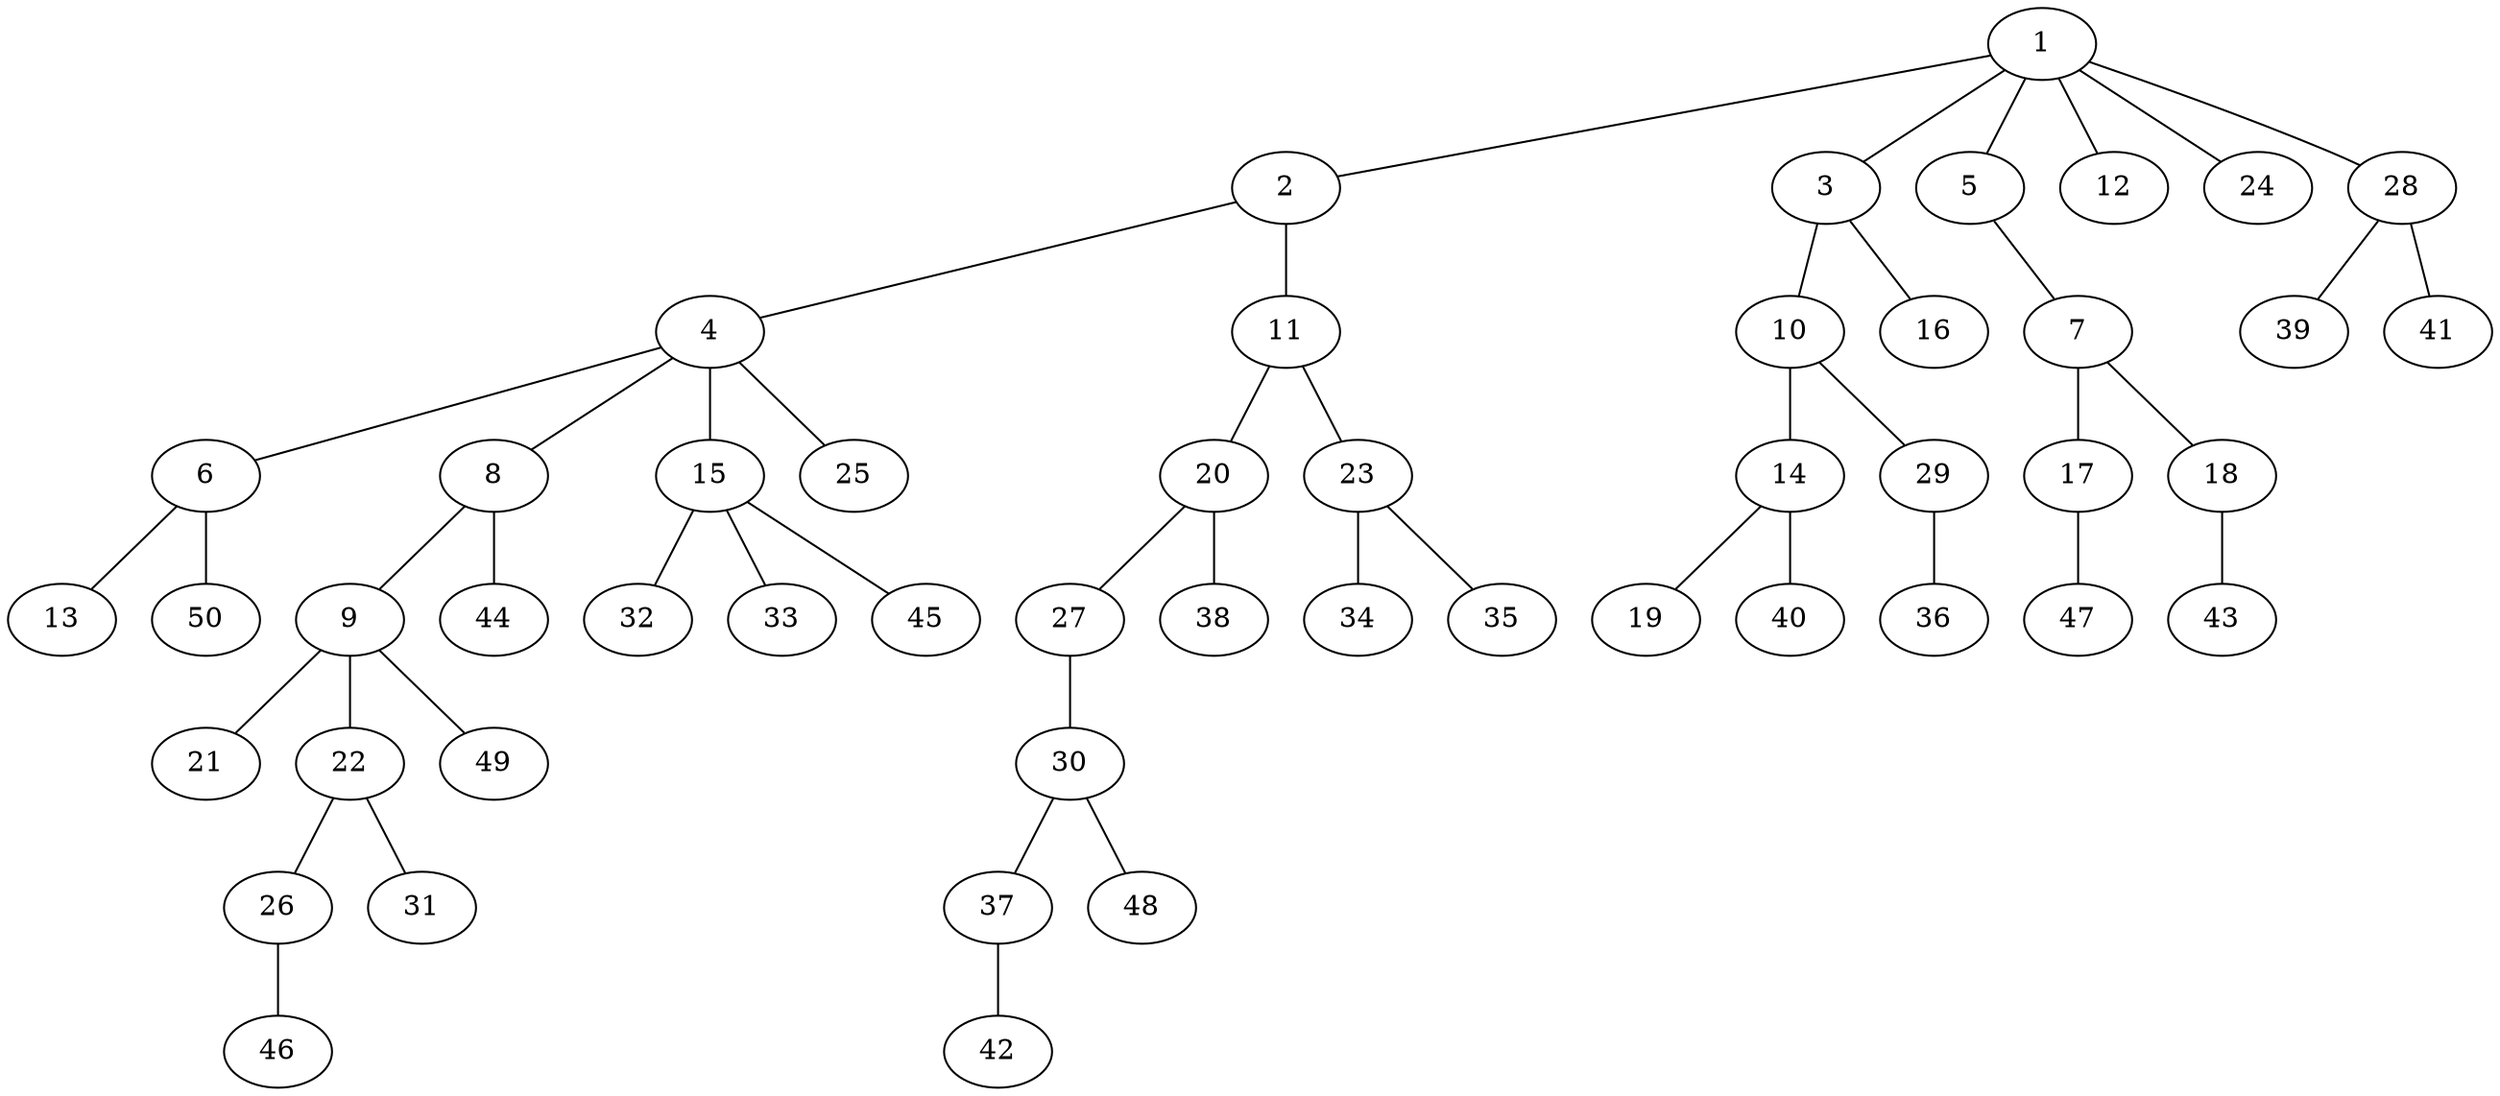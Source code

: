 graph graphname {1--2
1--3
1--5
1--12
1--24
1--28
2--4
2--11
3--10
3--16
4--6
4--8
4--15
4--25
5--7
6--13
6--50
7--17
7--18
8--9
8--44
9--21
9--22
9--49
10--14
10--29
11--20
11--23
14--19
14--40
15--32
15--33
15--45
17--47
18--43
20--27
20--38
22--26
22--31
23--34
23--35
26--46
27--30
28--39
28--41
29--36
30--37
30--48
37--42
}